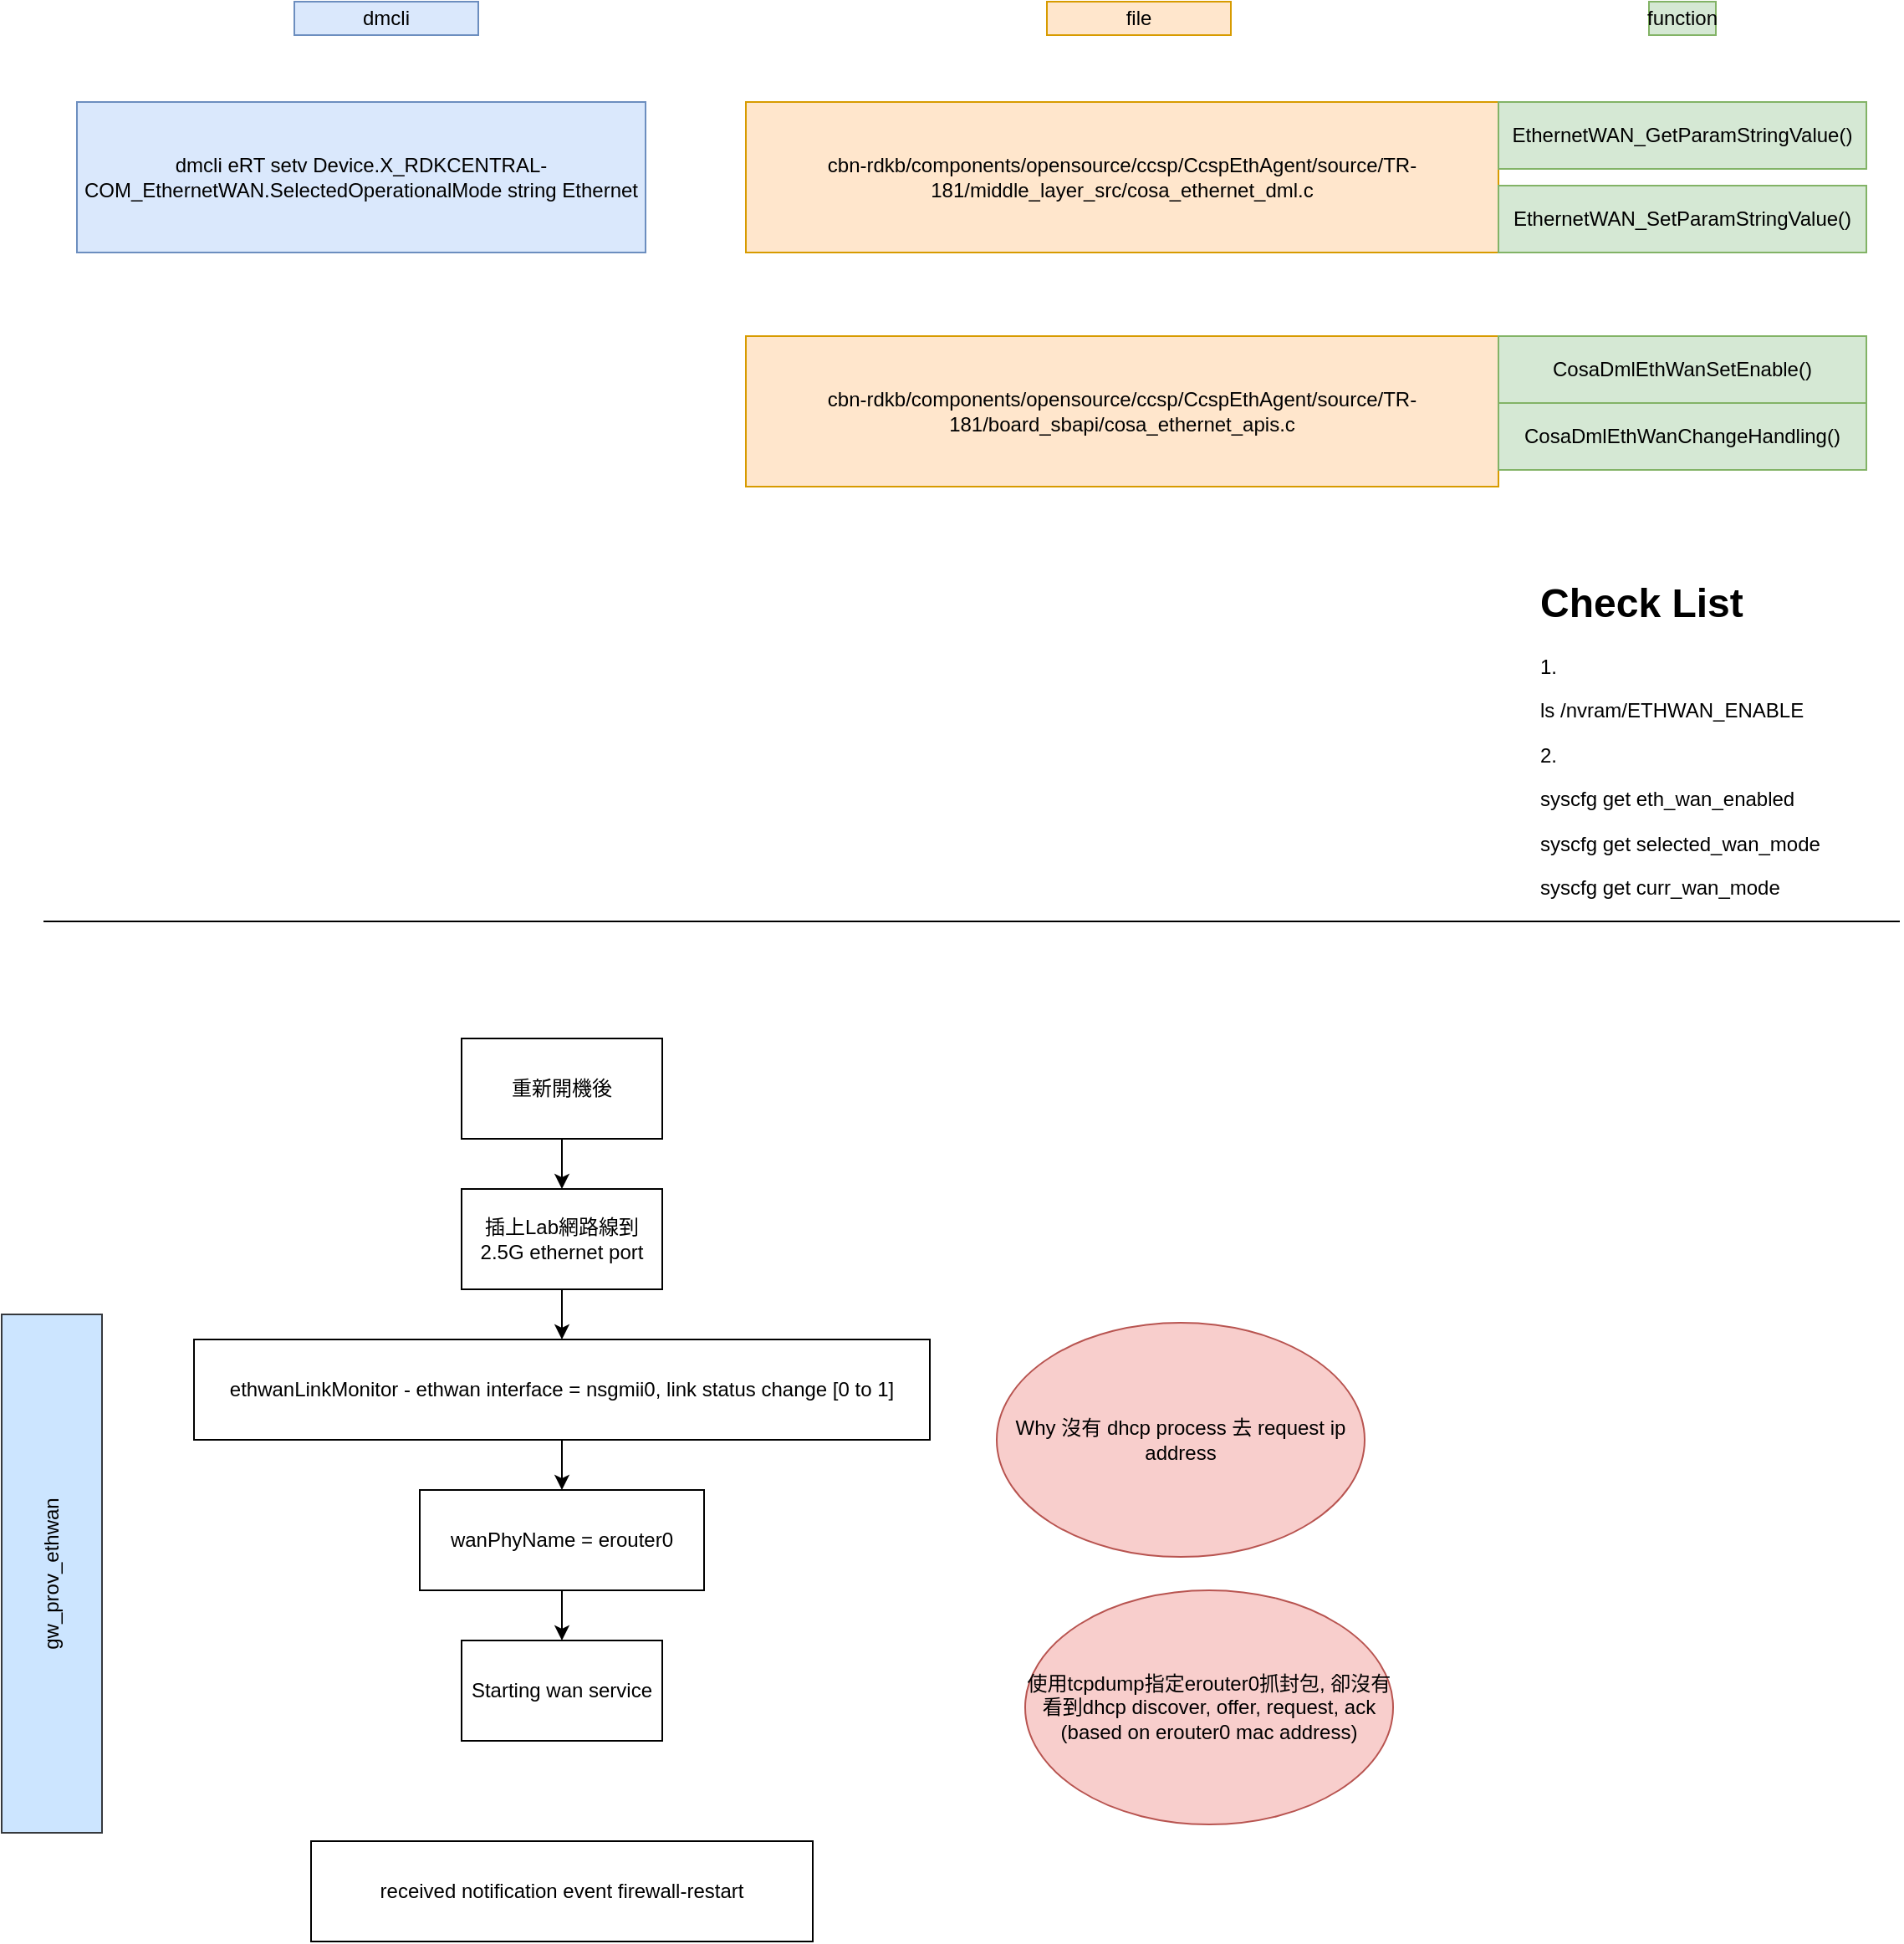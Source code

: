 <mxfile version="13.5.1" type="device"><diagram id="AClE0PY0MN21LbKy9pZB" name="Page-1"><mxGraphModel dx="2091" dy="806" grid="1" gridSize="10" guides="1" tooltips="1" connect="1" arrows="1" fold="1" page="1" pageScale="1" pageWidth="827" pageHeight="1169" math="0" shadow="0"><root><mxCell id="0"/><mxCell id="1" parent="0"/><mxCell id="7hLocck9_ct1TGUQk_kc-1" value="dmcli eRT setv Device.X_RDKCENTRAL-COM_EthernetWAN.SelectedOperationalMode string Ethernet" style="rounded=0;whiteSpace=wrap;html=1;fillColor=#dae8fc;strokeColor=#6c8ebf;" vertex="1" parent="1"><mxGeometry x="40" y="200" width="340" height="90" as="geometry"/></mxCell><mxCell id="7hLocck9_ct1TGUQk_kc-2" value="cbn-rdkb/components/opensource/ccsp/CcspEthAgent/source/TR-181/middle_layer_src/cosa_ethernet_dml.c" style="rounded=0;whiteSpace=wrap;html=1;fillColor=#ffe6cc;strokeColor=#d79b00;" vertex="1" parent="1"><mxGeometry x="440" y="200" width="450" height="90" as="geometry"/></mxCell><mxCell id="7hLocck9_ct1TGUQk_kc-3" value="dmcli" style="text;html=1;strokeColor=#6c8ebf;fillColor=#dae8fc;align=center;verticalAlign=middle;whiteSpace=wrap;rounded=0;" vertex="1" parent="1"><mxGeometry x="170" y="140" width="110" height="20" as="geometry"/></mxCell><mxCell id="7hLocck9_ct1TGUQk_kc-4" value="file" style="text;html=1;strokeColor=#d79b00;fillColor=#ffe6cc;align=center;verticalAlign=middle;whiteSpace=wrap;rounded=0;" vertex="1" parent="1"><mxGeometry x="620" y="140" width="110" height="20" as="geometry"/></mxCell><mxCell id="7hLocck9_ct1TGUQk_kc-5" value="EthernetWAN_GetParamStringValue()" style="rounded=0;whiteSpace=wrap;html=1;fillColor=#d5e8d4;strokeColor=#82b366;" vertex="1" parent="1"><mxGeometry x="890" y="200" width="220" height="40" as="geometry"/></mxCell><mxCell id="7hLocck9_ct1TGUQk_kc-6" value="EthernetWAN_SetParamStringValue()" style="rounded=0;whiteSpace=wrap;html=1;fillColor=#d5e8d4;strokeColor=#82b366;" vertex="1" parent="1"><mxGeometry x="890" y="250" width="220" height="40" as="geometry"/></mxCell><mxCell id="7hLocck9_ct1TGUQk_kc-7" value="function" style="text;html=1;strokeColor=#82b366;fillColor=#d5e8d4;align=center;verticalAlign=middle;whiteSpace=wrap;rounded=0;" vertex="1" parent="1"><mxGeometry x="980" y="140" width="40" height="20" as="geometry"/></mxCell><mxCell id="7hLocck9_ct1TGUQk_kc-8" value="cbn-rdkb/components/opensource/ccsp/CcspEthAgent/source/TR-181/board_sbapi/cosa_ethernet_apis.c" style="rounded=0;whiteSpace=wrap;html=1;fillColor=#ffe6cc;strokeColor=#d79b00;" vertex="1" parent="1"><mxGeometry x="440" y="340" width="450" height="90" as="geometry"/></mxCell><mxCell id="7hLocck9_ct1TGUQk_kc-9" value="CosaDmlEthWanSetEnable()" style="rounded=0;whiteSpace=wrap;html=1;fillColor=#d5e8d4;strokeColor=#82b366;" vertex="1" parent="1"><mxGeometry x="890" y="340" width="220" height="40" as="geometry"/></mxCell><mxCell id="7hLocck9_ct1TGUQk_kc-11" value="&lt;h1&gt;Check List&lt;/h1&gt;&lt;p&gt;1.&amp;nbsp;&lt;/p&gt;&lt;p&gt;ls /nvram/ETHWAN_ENABLE&lt;/p&gt;&lt;p&gt;2.&amp;nbsp;&lt;/p&gt;&lt;p&gt;syscfg get eth_wan_enabled&lt;/p&gt;&lt;p&gt;syscfg get&amp;nbsp;selected_wan_mode&lt;/p&gt;&lt;p&gt;syscfg get&amp;nbsp;curr_wan_mode&lt;/p&gt;" style="text;html=1;strokeColor=none;fillColor=none;spacing=5;spacingTop=-20;whiteSpace=wrap;overflow=hidden;rounded=0;" vertex="1" parent="1"><mxGeometry x="910" y="480" width="190" height="200" as="geometry"/></mxCell><mxCell id="7hLocck9_ct1TGUQk_kc-12" value="CosaDmlEthWanChangeHandling()" style="rounded=0;whiteSpace=wrap;html=1;fillColor=#d5e8d4;strokeColor=#82b366;" vertex="1" parent="1"><mxGeometry x="890" y="380" width="220" height="40" as="geometry"/></mxCell><mxCell id="7hLocck9_ct1TGUQk_kc-13" value="" style="endArrow=none;html=1;" edge="1" parent="1"><mxGeometry width="50" height="50" relative="1" as="geometry"><mxPoint x="20" y="690" as="sourcePoint"/><mxPoint x="1130" y="690" as="targetPoint"/></mxGeometry></mxCell><mxCell id="7hLocck9_ct1TGUQk_kc-24" style="edgeStyle=orthogonalEdgeStyle;rounded=0;orthogonalLoop=1;jettySize=auto;html=1;exitX=0.5;exitY=1;exitDx=0;exitDy=0;entryX=0.5;entryY=0;entryDx=0;entryDy=0;" edge="1" parent="1" source="7hLocck9_ct1TGUQk_kc-15" target="7hLocck9_ct1TGUQk_kc-17"><mxGeometry relative="1" as="geometry"/></mxCell><mxCell id="7hLocck9_ct1TGUQk_kc-15" value="插上Lab網路線到2.5G ethernet port" style="rounded=0;whiteSpace=wrap;html=1;" vertex="1" parent="1"><mxGeometry x="270" y="850" width="120" height="60" as="geometry"/></mxCell><mxCell id="7hLocck9_ct1TGUQk_kc-16" value="gw_prov_ethwan" style="rounded=0;whiteSpace=wrap;html=1;rotation=-90;fillColor=#cce5ff;strokeColor=#36393d;" vertex="1" parent="1"><mxGeometry x="-130" y="1050" width="310" height="60" as="geometry"/></mxCell><mxCell id="7hLocck9_ct1TGUQk_kc-25" style="edgeStyle=orthogonalEdgeStyle;rounded=0;orthogonalLoop=1;jettySize=auto;html=1;exitX=0.5;exitY=1;exitDx=0;exitDy=0;" edge="1" parent="1" source="7hLocck9_ct1TGUQk_kc-17" target="7hLocck9_ct1TGUQk_kc-20"><mxGeometry relative="1" as="geometry"/></mxCell><mxCell id="7hLocck9_ct1TGUQk_kc-17" value="ethwanLinkMonitor - ethwan interface = nsgmii0, link status change [0 to 1]" style="rounded=0;whiteSpace=wrap;html=1;" vertex="1" parent="1"><mxGeometry x="110" y="940" width="440" height="60" as="geometry"/></mxCell><mxCell id="7hLocck9_ct1TGUQk_kc-22" style="edgeStyle=orthogonalEdgeStyle;rounded=0;orthogonalLoop=1;jettySize=auto;html=1;exitX=0.5;exitY=1;exitDx=0;exitDy=0;entryX=0.5;entryY=0;entryDx=0;entryDy=0;" edge="1" parent="1" source="7hLocck9_ct1TGUQk_kc-18" target="7hLocck9_ct1TGUQk_kc-15"><mxGeometry relative="1" as="geometry"/></mxCell><mxCell id="7hLocck9_ct1TGUQk_kc-18" value="重新開機後" style="rounded=0;whiteSpace=wrap;html=1;" vertex="1" parent="1"><mxGeometry x="270" y="760" width="120" height="60" as="geometry"/></mxCell><mxCell id="7hLocck9_ct1TGUQk_kc-26" style="edgeStyle=orthogonalEdgeStyle;rounded=0;orthogonalLoop=1;jettySize=auto;html=1;exitX=0.5;exitY=1;exitDx=0;exitDy=0;entryX=0.5;entryY=0;entryDx=0;entryDy=0;" edge="1" parent="1" source="7hLocck9_ct1TGUQk_kc-20" target="7hLocck9_ct1TGUQk_kc-21"><mxGeometry relative="1" as="geometry"/></mxCell><mxCell id="7hLocck9_ct1TGUQk_kc-20" value="wanPhyName = erouter0" style="rounded=0;whiteSpace=wrap;html=1;" vertex="1" parent="1"><mxGeometry x="245" y="1030" width="170" height="60" as="geometry"/></mxCell><mxCell id="7hLocck9_ct1TGUQk_kc-21" value="Starting wan service" style="rounded=0;whiteSpace=wrap;html=1;" vertex="1" parent="1"><mxGeometry x="270" y="1120" width="120" height="60" as="geometry"/></mxCell><mxCell id="7hLocck9_ct1TGUQk_kc-27" value="Why 沒有 dhcp process 去 request ip address" style="ellipse;whiteSpace=wrap;html=1;fillColor=#f8cecc;strokeColor=#b85450;" vertex="1" parent="1"><mxGeometry x="590" y="930" width="220" height="140" as="geometry"/></mxCell><mxCell id="7hLocck9_ct1TGUQk_kc-28" value="received notification event firewall-restart" style="rounded=0;whiteSpace=wrap;html=1;" vertex="1" parent="1"><mxGeometry x="180" y="1240" width="300" height="60" as="geometry"/></mxCell><mxCell id="7hLocck9_ct1TGUQk_kc-29" value="使用tcpdump指定erouter0抓封包, 卻沒有看到dhcp discover, offer, request, ack (based on erouter0 mac address)" style="ellipse;whiteSpace=wrap;html=1;fillColor=#f8cecc;strokeColor=#b85450;" vertex="1" parent="1"><mxGeometry x="607" y="1090" width="220" height="140" as="geometry"/></mxCell></root></mxGraphModel></diagram></mxfile>